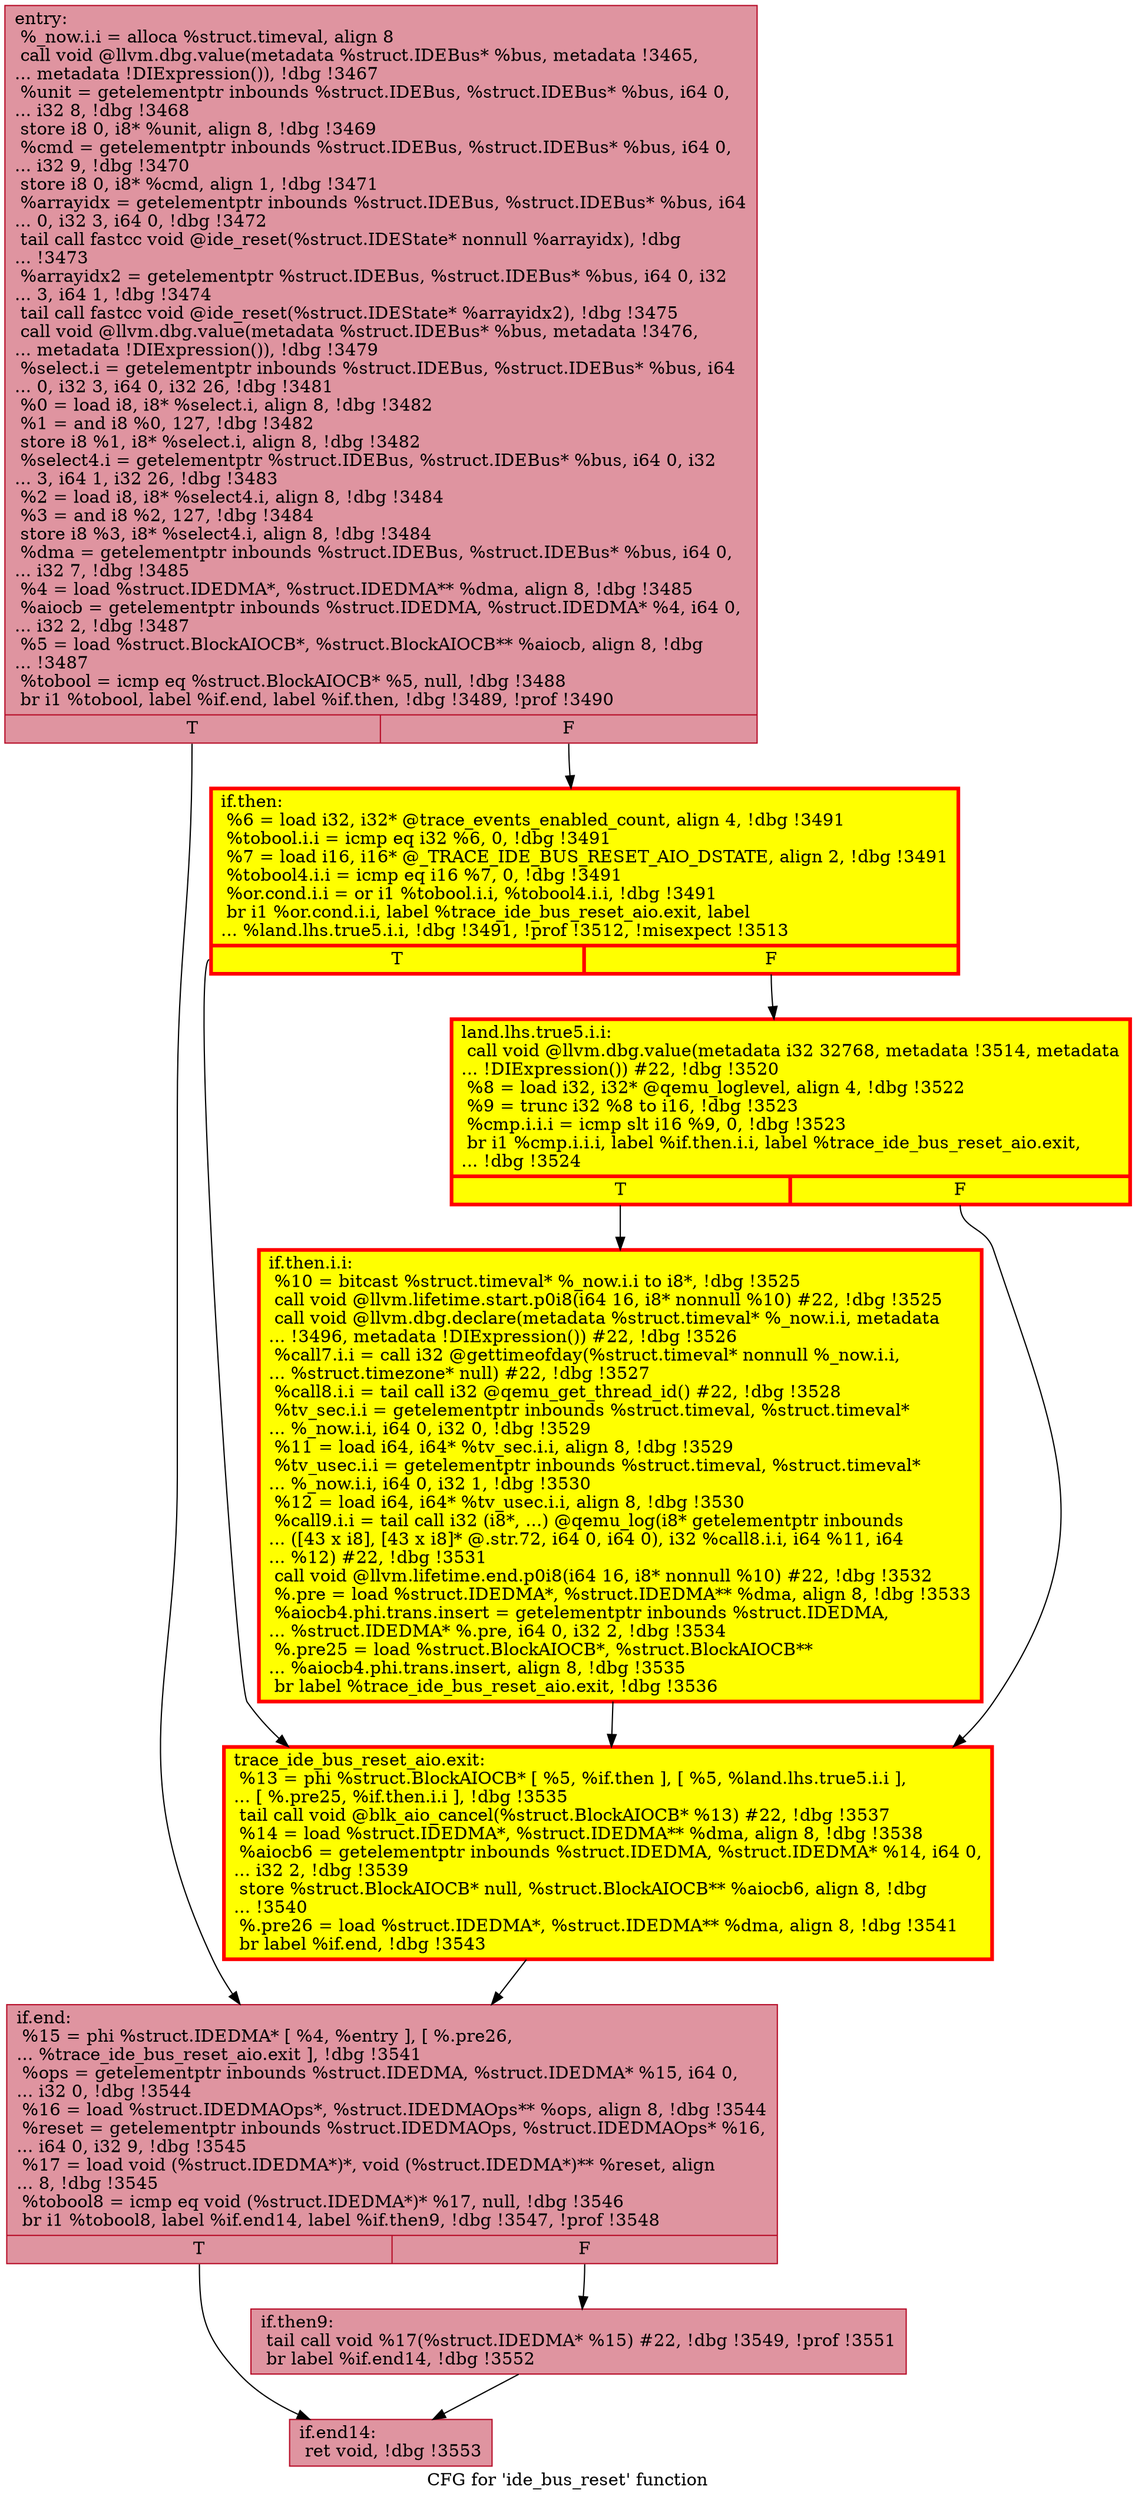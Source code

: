 digraph "CFG for 'ide_bus_reset' function" {
	label="CFG for 'ide_bus_reset' function";

	Node0x565092471380 [shape=record,color="#b70d28ff", style=filled, fillcolor="#b70d2870",label="{entry:\l  %_now.i.i = alloca %struct.timeval, align 8\l  call void @llvm.dbg.value(metadata %struct.IDEBus* %bus, metadata !3465,\l... metadata !DIExpression()), !dbg !3467\l  %unit = getelementptr inbounds %struct.IDEBus, %struct.IDEBus* %bus, i64 0,\l... i32 8, !dbg !3468\l  store i8 0, i8* %unit, align 8, !dbg !3469\l  %cmd = getelementptr inbounds %struct.IDEBus, %struct.IDEBus* %bus, i64 0,\l... i32 9, !dbg !3470\l  store i8 0, i8* %cmd, align 1, !dbg !3471\l  %arrayidx = getelementptr inbounds %struct.IDEBus, %struct.IDEBus* %bus, i64\l... 0, i32 3, i64 0, !dbg !3472\l  tail call fastcc void @ide_reset(%struct.IDEState* nonnull %arrayidx), !dbg\l... !3473\l  %arrayidx2 = getelementptr %struct.IDEBus, %struct.IDEBus* %bus, i64 0, i32\l... 3, i64 1, !dbg !3474\l  tail call fastcc void @ide_reset(%struct.IDEState* %arrayidx2), !dbg !3475\l  call void @llvm.dbg.value(metadata %struct.IDEBus* %bus, metadata !3476,\l... metadata !DIExpression()), !dbg !3479\l  %select.i = getelementptr inbounds %struct.IDEBus, %struct.IDEBus* %bus, i64\l... 0, i32 3, i64 0, i32 26, !dbg !3481\l  %0 = load i8, i8* %select.i, align 8, !dbg !3482\l  %1 = and i8 %0, 127, !dbg !3482\l  store i8 %1, i8* %select.i, align 8, !dbg !3482\l  %select4.i = getelementptr %struct.IDEBus, %struct.IDEBus* %bus, i64 0, i32\l... 3, i64 1, i32 26, !dbg !3483\l  %2 = load i8, i8* %select4.i, align 8, !dbg !3484\l  %3 = and i8 %2, 127, !dbg !3484\l  store i8 %3, i8* %select4.i, align 8, !dbg !3484\l  %dma = getelementptr inbounds %struct.IDEBus, %struct.IDEBus* %bus, i64 0,\l... i32 7, !dbg !3485\l  %4 = load %struct.IDEDMA*, %struct.IDEDMA** %dma, align 8, !dbg !3485\l  %aiocb = getelementptr inbounds %struct.IDEDMA, %struct.IDEDMA* %4, i64 0,\l... i32 2, !dbg !3487\l  %5 = load %struct.BlockAIOCB*, %struct.BlockAIOCB** %aiocb, align 8, !dbg\l... !3487\l  %tobool = icmp eq %struct.BlockAIOCB* %5, null, !dbg !3488\l  br i1 %tobool, label %if.end, label %if.then, !dbg !3489, !prof !3490\l|{<s0>T|<s1>F}}"];
	Node0x565092471380:s0 -> Node0x565092bf63b0;
	Node0x565092471380:s1 -> Node0x565092b49e80;
	Node0x565092b49e80 [shape=record,penwidth=3.0, style="filled", color="red", fillcolor="yellow",label="{if.then:                                          \l  %6 = load i32, i32* @trace_events_enabled_count, align 4, !dbg !3491\l  %tobool.i.i = icmp eq i32 %6, 0, !dbg !3491\l  %7 = load i16, i16* @_TRACE_IDE_BUS_RESET_AIO_DSTATE, align 2, !dbg !3491\l  %tobool4.i.i = icmp eq i16 %7, 0, !dbg !3491\l  %or.cond.i.i = or i1 %tobool.i.i, %tobool4.i.i, !dbg !3491\l  br i1 %or.cond.i.i, label %trace_ide_bus_reset_aio.exit, label\l... %land.lhs.true5.i.i, !dbg !3491, !prof !3512, !misexpect !3513\l|{<s0>T|<s1>F}}"];
	Node0x565092b49e80:s0 -> Node0x565092b3a080;
	Node0x565092b49e80:s1 -> Node0x565092e57270;
	Node0x565092e57270 [shape=record,penwidth=3.0, style="filled", color="red", fillcolor="yellow",label="{land.lhs.true5.i.i:                               \l  call void @llvm.dbg.value(metadata i32 32768, metadata !3514, metadata\l... !DIExpression()) #22, !dbg !3520\l  %8 = load i32, i32* @qemu_loglevel, align 4, !dbg !3522\l  %9 = trunc i32 %8 to i16, !dbg !3523\l  %cmp.i.i.i = icmp slt i16 %9, 0, !dbg !3523\l  br i1 %cmp.i.i.i, label %if.then.i.i, label %trace_ide_bus_reset_aio.exit,\l... !dbg !3524\l|{<s0>T|<s1>F}}"];
	Node0x565092e57270:s0 -> Node0x5650928eadd0;
	Node0x565092e57270:s1 -> Node0x565092b3a080;
	Node0x5650928eadd0 [shape=record,penwidth=3.0, style="filled", color="red", fillcolor="yellow",label="{if.then.i.i:                                      \l  %10 = bitcast %struct.timeval* %_now.i.i to i8*, !dbg !3525\l  call void @llvm.lifetime.start.p0i8(i64 16, i8* nonnull %10) #22, !dbg !3525\l  call void @llvm.dbg.declare(metadata %struct.timeval* %_now.i.i, metadata\l... !3496, metadata !DIExpression()) #22, !dbg !3526\l  %call7.i.i = call i32 @gettimeofday(%struct.timeval* nonnull %_now.i.i,\l... %struct.timezone* null) #22, !dbg !3527\l  %call8.i.i = tail call i32 @qemu_get_thread_id() #22, !dbg !3528\l  %tv_sec.i.i = getelementptr inbounds %struct.timeval, %struct.timeval*\l... %_now.i.i, i64 0, i32 0, !dbg !3529\l  %11 = load i64, i64* %tv_sec.i.i, align 8, !dbg !3529\l  %tv_usec.i.i = getelementptr inbounds %struct.timeval, %struct.timeval*\l... %_now.i.i, i64 0, i32 1, !dbg !3530\l  %12 = load i64, i64* %tv_usec.i.i, align 8, !dbg !3530\l  %call9.i.i = tail call i32 (i8*, ...) @qemu_log(i8* getelementptr inbounds\l... ([43 x i8], [43 x i8]* @.str.72, i64 0, i64 0), i32 %call8.i.i, i64 %11, i64\l... %12) #22, !dbg !3531\l  call void @llvm.lifetime.end.p0i8(i64 16, i8* nonnull %10) #22, !dbg !3532\l  %.pre = load %struct.IDEDMA*, %struct.IDEDMA** %dma, align 8, !dbg !3533\l  %aiocb4.phi.trans.insert = getelementptr inbounds %struct.IDEDMA,\l... %struct.IDEDMA* %.pre, i64 0, i32 2, !dbg !3534\l  %.pre25 = load %struct.BlockAIOCB*, %struct.BlockAIOCB**\l... %aiocb4.phi.trans.insert, align 8, !dbg !3535\l  br label %trace_ide_bus_reset_aio.exit, !dbg !3536\l}"];
	Node0x5650928eadd0 -> Node0x565092b3a080;
	Node0x565092b3a080 [shape=record,penwidth=3.0, style="filled", color="red", fillcolor="yellow",label="{trace_ide_bus_reset_aio.exit:                     \l  %13 = phi %struct.BlockAIOCB* [ %5, %if.then ], [ %5, %land.lhs.true5.i.i ],\l... [ %.pre25, %if.then.i.i ], !dbg !3535\l  tail call void @blk_aio_cancel(%struct.BlockAIOCB* %13) #22, !dbg !3537\l  %14 = load %struct.IDEDMA*, %struct.IDEDMA** %dma, align 8, !dbg !3538\l  %aiocb6 = getelementptr inbounds %struct.IDEDMA, %struct.IDEDMA* %14, i64 0,\l... i32 2, !dbg !3539\l  store %struct.BlockAIOCB* null, %struct.BlockAIOCB** %aiocb6, align 8, !dbg\l... !3540\l  %.pre26 = load %struct.IDEDMA*, %struct.IDEDMA** %dma, align 8, !dbg !3541\l  br label %if.end, !dbg !3543\l}"];
	Node0x565092b3a080 -> Node0x565092bf63b0;
	Node0x565092bf63b0 [shape=record,color="#b70d28ff", style=filled, fillcolor="#b70d2870",label="{if.end:                                           \l  %15 = phi %struct.IDEDMA* [ %4, %entry ], [ %.pre26,\l... %trace_ide_bus_reset_aio.exit ], !dbg !3541\l  %ops = getelementptr inbounds %struct.IDEDMA, %struct.IDEDMA* %15, i64 0,\l... i32 0, !dbg !3544\l  %16 = load %struct.IDEDMAOps*, %struct.IDEDMAOps** %ops, align 8, !dbg !3544\l  %reset = getelementptr inbounds %struct.IDEDMAOps, %struct.IDEDMAOps* %16,\l... i64 0, i32 9, !dbg !3545\l  %17 = load void (%struct.IDEDMA*)*, void (%struct.IDEDMA*)** %reset, align\l... 8, !dbg !3545\l  %tobool8 = icmp eq void (%struct.IDEDMA*)* %17, null, !dbg !3546\l  br i1 %tobool8, label %if.end14, label %if.then9, !dbg !3547, !prof !3548\l|{<s0>T|<s1>F}}"];
	Node0x565092bf63b0:s0 -> Node0x565092bf7770;
	Node0x565092bf63b0:s1 -> Node0x5650928eb4f0;
	Node0x5650928eb4f0 [shape=record,color="#b70d28ff", style=filled, fillcolor="#b70d2870",label="{if.then9:                                         \l  tail call void %17(%struct.IDEDMA* %15) #22, !dbg !3549, !prof !3551\l  br label %if.end14, !dbg !3552\l}"];
	Node0x5650928eb4f0 -> Node0x565092bf7770;
	Node0x565092bf7770 [shape=record,color="#b70d28ff", style=filled, fillcolor="#b70d2870",label="{if.end14:                                         \l  ret void, !dbg !3553\l}"];
}
